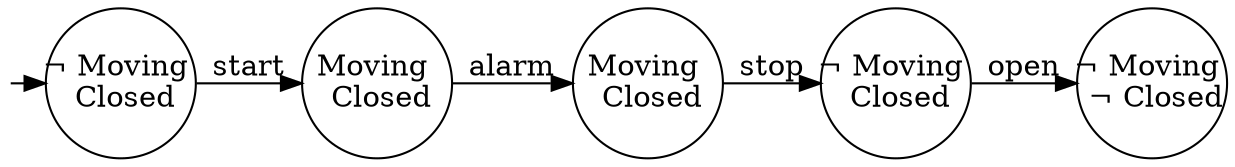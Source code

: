 digraph G {
  graph [rankdir="LR" ranksep=0];
  node [color="black" fillcolor="white" shape="circle" style="filled"  fixedsize=true width=1.0]
  zz [label="" color="white" fillcolor="white" shape="circle" style="filled" fixedsize=true width=0.0];
  0 [label="&not; Moving \n Closed"];
  1 [label="Moving \n Closed"];
  2 [label="Moving \n Closed"];
  3 [label="&not; Moving \n Closed"];
  4 [label="&not; Moving \n &not; Closed"];
  zz -> 0 [label=""];
  0 -> 1 [label="start"];
  1 -> 2 [label="alarm"];
  2 -> 3 [label="stop"];
  3 -> 4 [label="open"];
}
